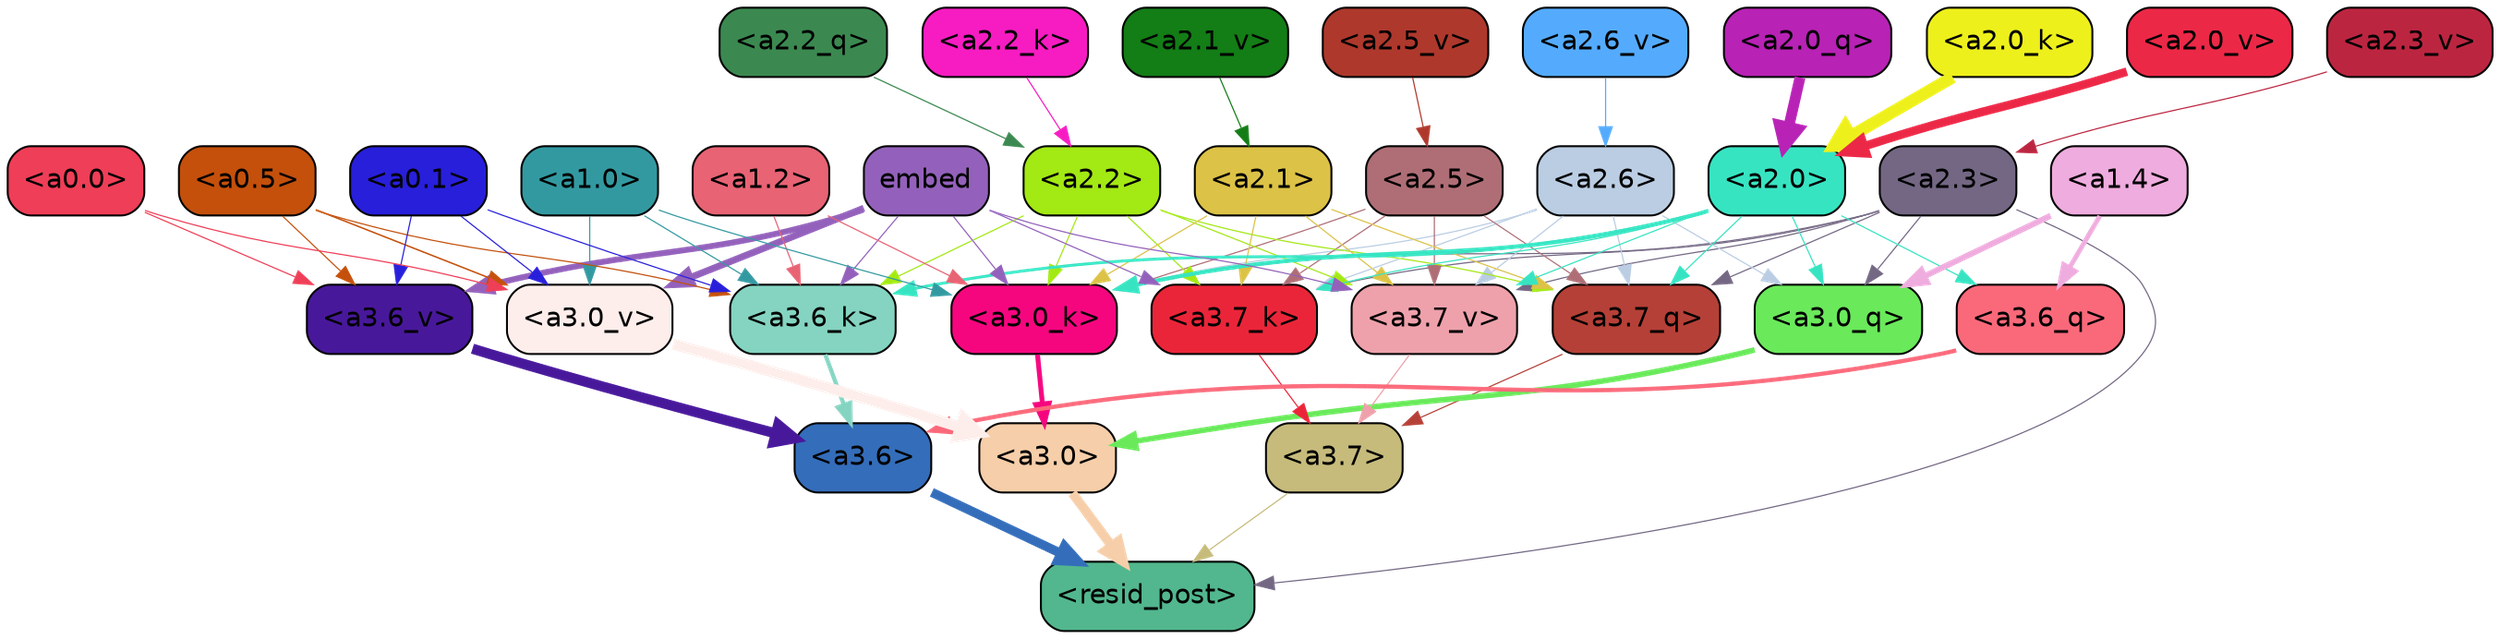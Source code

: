 strict digraph "" {
	graph [bgcolor=transparent,
		layout=dot,
		overlap=false,
		splines=true
	];
	"<a3.7>"	[color=black,
		fillcolor="#c6bb7b",
		fontname=Helvetica,
		shape=box,
		style="filled, rounded"];
	"<resid_post>"	[color=black,
		fillcolor="#52b78e",
		fontname=Helvetica,
		shape=box,
		style="filled, rounded"];
	"<a3.7>" -> "<resid_post>"	[color="#c6bb7b",
		penwidth=0.6];
	"<a3.6>"	[color=black,
		fillcolor="#346dba",
		fontname=Helvetica,
		shape=box,
		style="filled, rounded"];
	"<a3.6>" -> "<resid_post>"	[color="#346dba",
		penwidth=4.7534414529800415];
	"<a3.0>"	[color=black,
		fillcolor="#f6cea9",
		fontname=Helvetica,
		shape=box,
		style="filled, rounded"];
	"<a3.0>" -> "<resid_post>"	[color="#f6cea9",
		penwidth=4.898576855659485];
	"<a2.3>"	[color=black,
		fillcolor="#736783",
		fontname=Helvetica,
		shape=box,
		style="filled, rounded"];
	"<a2.3>" -> "<resid_post>"	[color="#736783",
		penwidth=0.6];
	"<a3.7_q>"	[color=black,
		fillcolor="#b54037",
		fontname=Helvetica,
		shape=box,
		style="filled, rounded"];
	"<a2.3>" -> "<a3.7_q>"	[color="#736783",
		penwidth=0.6];
	"<a3.0_q>"	[color=black,
		fillcolor="#6ae95b",
		fontname=Helvetica,
		shape=box,
		style="filled, rounded"];
	"<a2.3>" -> "<a3.0_q>"	[color="#736783",
		penwidth=0.6];
	"<a3.7_k>"	[color=black,
		fillcolor="#eb2539",
		fontname=Helvetica,
		shape=box,
		style="filled, rounded"];
	"<a2.3>" -> "<a3.7_k>"	[color="#736783",
		penwidth=0.6];
	"<a3.0_k>"	[color=black,
		fillcolor="#f5067f",
		fontname=Helvetica,
		shape=box,
		style="filled, rounded"];
	"<a2.3>" -> "<a3.0_k>"	[color="#736783",
		penwidth=0.6];
	"<a3.7_v>"	[color=black,
		fillcolor="#eea1ab",
		fontname=Helvetica,
		shape=box,
		style="filled, rounded"];
	"<a2.3>" -> "<a3.7_v>"	[color="#736783",
		penwidth=0.6];
	"<a3.7_q>" -> "<a3.7>"	[color="#b54037",
		penwidth=0.6];
	"<a3.6_q>"	[color=black,
		fillcolor="#fa697a",
		fontname=Helvetica,
		shape=box,
		style="filled, rounded"];
	"<a3.6_q>" -> "<a3.6>"	[color="#fa697a",
		penwidth=2.160832464694977];
	"<a3.0_q>" -> "<a3.0>"	[color="#6ae95b",
		penwidth=2.870753765106201];
	"<a3.7_k>" -> "<a3.7>"	[color="#eb2539",
		penwidth=0.6];
	"<a3.6_k>"	[color=black,
		fillcolor="#84d4c1",
		fontname=Helvetica,
		shape=box,
		style="filled, rounded"];
	"<a3.6_k>" -> "<a3.6>"	[color="#84d4c1",
		penwidth=2.13908451795578];
	"<a3.0_k>" -> "<a3.0>"	[color="#f5067f",
		penwidth=2.520303964614868];
	"<a3.7_v>" -> "<a3.7>"	[color="#eea1ab",
		penwidth=0.6];
	"<a3.6_v>"	[color=black,
		fillcolor="#48189b",
		fontname=Helvetica,
		shape=box,
		style="filled, rounded"];
	"<a3.6_v>" -> "<a3.6>"	[color="#48189b",
		penwidth=5.297133803367615];
	"<a3.0_v>"	[color=black,
		fillcolor="#feeeeb",
		fontname=Helvetica,
		shape=box,
		style="filled, rounded"];
	"<a3.0_v>" -> "<a3.0>"	[color="#feeeeb",
		penwidth=5.680712580680847];
	"<a2.6>"	[color=black,
		fillcolor="#bacde3",
		fontname=Helvetica,
		shape=box,
		style="filled, rounded"];
	"<a2.6>" -> "<a3.7_q>"	[color="#bacde3",
		penwidth=0.6];
	"<a2.6>" -> "<a3.0_q>"	[color="#bacde3",
		penwidth=0.6];
	"<a2.6>" -> "<a3.7_k>"	[color="#bacde3",
		penwidth=0.6];
	"<a2.6>" -> "<a3.0_k>"	[color="#bacde3",
		penwidth=0.6];
	"<a2.6>" -> "<a3.7_v>"	[color="#bacde3",
		penwidth=0.6];
	"<a2.5>"	[color=black,
		fillcolor="#af6e76",
		fontname=Helvetica,
		shape=box,
		style="filled, rounded"];
	"<a2.5>" -> "<a3.7_q>"	[color="#af6e76",
		penwidth=0.6];
	"<a2.5>" -> "<a3.7_k>"	[color="#af6e76",
		penwidth=0.6];
	"<a2.5>" -> "<a3.0_k>"	[color="#af6e76",
		penwidth=0.6];
	"<a2.5>" -> "<a3.7_v>"	[color="#af6e76",
		penwidth=0.6];
	"<a2.2>"	[color=black,
		fillcolor="#a3e913",
		fontname=Helvetica,
		shape=box,
		style="filled, rounded"];
	"<a2.2>" -> "<a3.7_q>"	[color="#a3e913",
		penwidth=0.6];
	"<a2.2>" -> "<a3.7_k>"	[color="#a3e913",
		penwidth=0.6];
	"<a2.2>" -> "<a3.6_k>"	[color="#a3e913",
		penwidth=0.6];
	"<a2.2>" -> "<a3.0_k>"	[color="#a3e913",
		penwidth=0.6];
	"<a2.2>" -> "<a3.7_v>"	[color="#a3e913",
		penwidth=0.6];
	"<a2.1>"	[color=black,
		fillcolor="#dcc246",
		fontname=Helvetica,
		shape=box,
		style="filled, rounded"];
	"<a2.1>" -> "<a3.7_q>"	[color="#dcc246",
		penwidth=0.6];
	"<a2.1>" -> "<a3.7_k>"	[color="#dcc246",
		penwidth=0.6];
	"<a2.1>" -> "<a3.0_k>"	[color="#dcc246",
		penwidth=0.6];
	"<a2.1>" -> "<a3.7_v>"	[color="#dcc246",
		penwidth=0.6];
	"<a2.0>"	[color=black,
		fillcolor="#37e4c2",
		fontname=Helvetica,
		shape=box,
		style="filled, rounded"];
	"<a2.0>" -> "<a3.7_q>"	[color="#37e4c2",
		penwidth=0.6];
	"<a2.0>" -> "<a3.6_q>"	[color="#37e4c2",
		penwidth=0.6];
	"<a2.0>" -> "<a3.0_q>"	[color="#37e4c2",
		penwidth=0.6];
	"<a2.0>" -> "<a3.7_k>"	[color="#37e4c2",
		penwidth=0.6];
	"<a2.0>" -> "<a3.6_k>"	[color="#37e4c2",
		penwidth=1.4807794839143753];
	"<a2.0>" -> "<a3.0_k>"	[color="#37e4c2",
		penwidth=2.095262974500656];
	"<a2.0>" -> "<a3.7_v>"	[color="#37e4c2",
		penwidth=0.6];
	"<a1.4>"	[color=black,
		fillcolor="#efacde",
		fontname=Helvetica,
		shape=box,
		style="filled, rounded"];
	"<a1.4>" -> "<a3.6_q>"	[color="#efacde",
		penwidth=2.425799250602722];
	"<a1.4>" -> "<a3.0_q>"	[color="#efacde",
		penwidth=3.0341034531593323];
	embed	[color=black,
		fillcolor="#9361bb",
		fontname=Helvetica,
		shape=box,
		style="filled, rounded"];
	embed -> "<a3.7_k>"	[color="#9361bb",
		penwidth=0.6];
	embed -> "<a3.6_k>"	[color="#9361bb",
		penwidth=0.6];
	embed -> "<a3.0_k>"	[color="#9361bb",
		penwidth=0.6];
	embed -> "<a3.7_v>"	[color="#9361bb",
		penwidth=0.6];
	embed -> "<a3.6_v>"	[color="#9361bb",
		penwidth=3.067279100418091];
	embed -> "<a3.0_v>"	[color="#9361bb",
		penwidth=3.5202720761299133];
	"<a1.2>"	[color=black,
		fillcolor="#e86374",
		fontname=Helvetica,
		shape=box,
		style="filled, rounded"];
	"<a1.2>" -> "<a3.6_k>"	[color="#e86374",
		penwidth=0.6];
	"<a1.2>" -> "<a3.0_k>"	[color="#e86374",
		penwidth=0.6];
	"<a1.0>"	[color=black,
		fillcolor="#3399a1",
		fontname=Helvetica,
		shape=box,
		style="filled, rounded"];
	"<a1.0>" -> "<a3.6_k>"	[color="#3399a1",
		penwidth=0.6];
	"<a1.0>" -> "<a3.0_k>"	[color="#3399a1",
		penwidth=0.6];
	"<a1.0>" -> "<a3.0_v>"	[color="#3399a1",
		penwidth=0.6];
	"<a0.5>"	[color=black,
		fillcolor="#c4500b",
		fontname=Helvetica,
		shape=box,
		style="filled, rounded"];
	"<a0.5>" -> "<a3.6_k>"	[color="#c4500b",
		penwidth=0.6];
	"<a0.5>" -> "<a3.6_v>"	[color="#c4500b",
		penwidth=0.6];
	"<a0.5>" -> "<a3.0_v>"	[color="#c4500b",
		penwidth=0.764040544629097];
	"<a0.1>"	[color=black,
		fillcolor="#281fdb",
		fontname=Helvetica,
		shape=box,
		style="filled, rounded"];
	"<a0.1>" -> "<a3.6_k>"	[color="#281fdb",
		penwidth=0.6];
	"<a0.1>" -> "<a3.6_v>"	[color="#281fdb",
		penwidth=0.6];
	"<a0.1>" -> "<a3.0_v>"	[color="#281fdb",
		penwidth=0.6];
	"<a0.0>"	[color=black,
		fillcolor="#ef3e57",
		fontname=Helvetica,
		shape=box,
		style="filled, rounded"];
	"<a0.0>" -> "<a3.6_v>"	[color="#ef3e57",
		penwidth=0.6];
	"<a0.0>" -> "<a3.0_v>"	[color="#ef3e57",
		penwidth=0.6];
	"<a2.2_q>"	[color=black,
		fillcolor="#3b8950",
		fontname=Helvetica,
		shape=box,
		style="filled, rounded"];
	"<a2.2_q>" -> "<a2.2>"	[color="#3b8950",
		penwidth=0.6];
	"<a2.0_q>"	[color=black,
		fillcolor="#b822b5",
		fontname=Helvetica,
		shape=box,
		style="filled, rounded"];
	"<a2.0_q>" -> "<a2.0>"	[color="#b822b5",
		penwidth=5.606565475463867];
	"<a2.2_k>"	[color=black,
		fillcolor="#f61cc2",
		fontname=Helvetica,
		shape=box,
		style="filled, rounded"];
	"<a2.2_k>" -> "<a2.2>"	[color="#f61cc2",
		penwidth=0.6];
	"<a2.0_k>"	[color=black,
		fillcolor="#eef01b",
		fontname=Helvetica,
		shape=box,
		style="filled, rounded"];
	"<a2.0_k>" -> "<a2.0>"	[color="#eef01b",
		penwidth=6.344284534454346];
	"<a2.6_v>"	[color=black,
		fillcolor="#54abfe",
		fontname=Helvetica,
		shape=box,
		style="filled, rounded"];
	"<a2.6_v>" -> "<a2.6>"	[color="#54abfe",
		penwidth=0.6];
	"<a2.5_v>"	[color=black,
		fillcolor="#ae382c",
		fontname=Helvetica,
		shape=box,
		style="filled, rounded"];
	"<a2.5_v>" -> "<a2.5>"	[color="#ae382c",
		penwidth=0.6];
	"<a2.3_v>"	[color=black,
		fillcolor="#bc2540",
		fontname=Helvetica,
		shape=box,
		style="filled, rounded"];
	"<a2.3_v>" -> "<a2.3>"	[color="#bc2540",
		penwidth=0.6];
	"<a2.1_v>"	[color=black,
		fillcolor="#137d16",
		fontname=Helvetica,
		shape=box,
		style="filled, rounded"];
	"<a2.1_v>" -> "<a2.1>"	[color="#137d16",
		penwidth=0.6];
	"<a2.0_v>"	[color=black,
		fillcolor="#ec2847",
		fontname=Helvetica,
		shape=box,
		style="filled, rounded"];
	"<a2.0_v>" -> "<a2.0>"	[color="#ec2847",
		penwidth=4.422677040100098];
}
